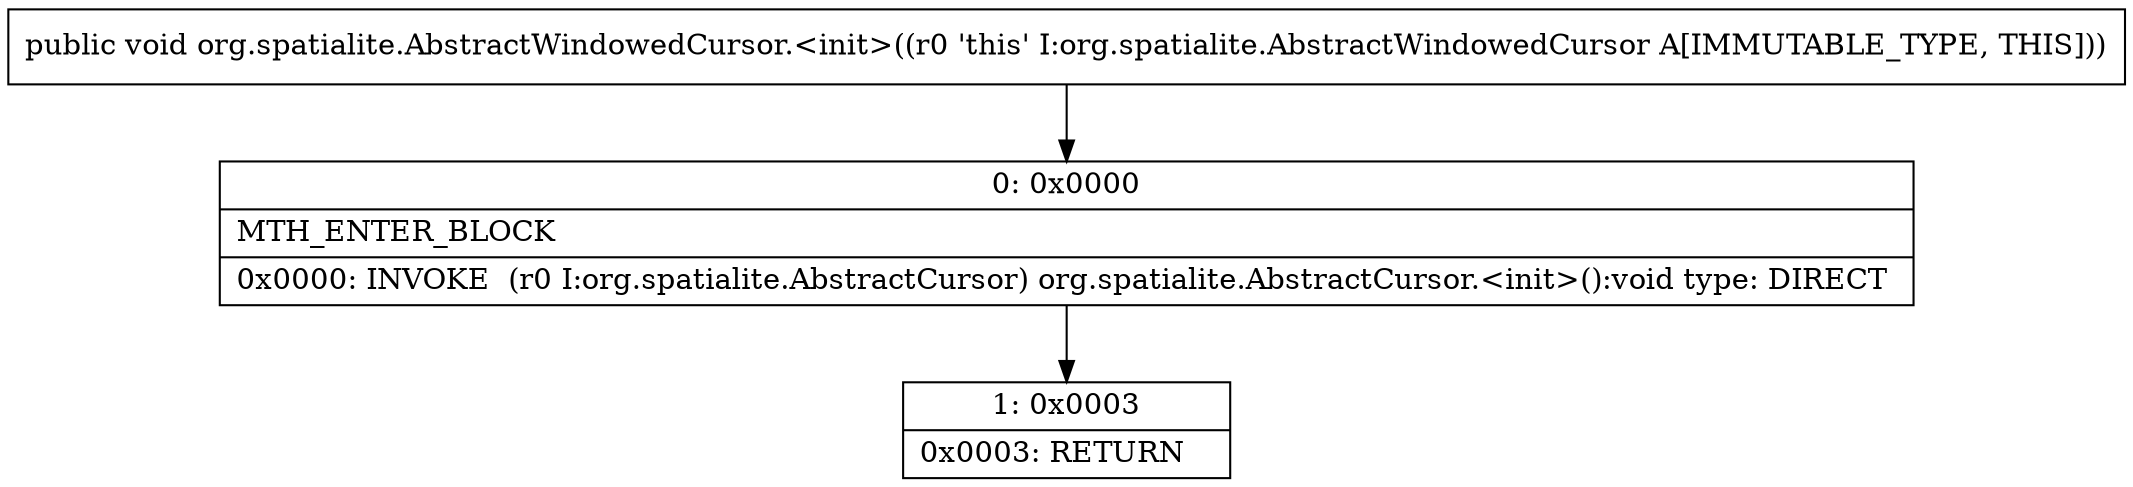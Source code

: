 digraph "CFG fororg.spatialite.AbstractWindowedCursor.\<init\>()V" {
Node_0 [shape=record,label="{0\:\ 0x0000|MTH_ENTER_BLOCK\l|0x0000: INVOKE  (r0 I:org.spatialite.AbstractCursor) org.spatialite.AbstractCursor.\<init\>():void type: DIRECT \l}"];
Node_1 [shape=record,label="{1\:\ 0x0003|0x0003: RETURN   \l}"];
MethodNode[shape=record,label="{public void org.spatialite.AbstractWindowedCursor.\<init\>((r0 'this' I:org.spatialite.AbstractWindowedCursor A[IMMUTABLE_TYPE, THIS])) }"];
MethodNode -> Node_0;
Node_0 -> Node_1;
}

